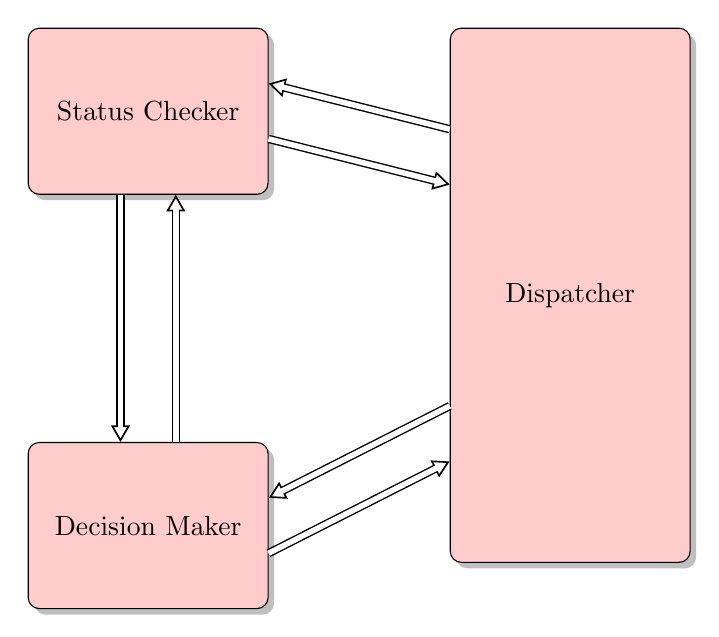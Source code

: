 \begin{tikzpicture}
  \usetikzlibrary{arrows, shadows, decorations.markings}
  \tikzstyle{vecArrow} = [thick, decoration={markings,mark=at position
	1 with {\arrow[semithick]{open triangle 60}}},
	double distance=1.4pt, shorten >= 5.5pt, preaction = {decorate},
	postaction = {draw,line width=2pt, white,shorten >= 4.5pt}
  ]
  \tikzstyle{component} = [draw,text centered,rounded corners,drop
  shadow,text width=8em,fill=red!20,minimum height=6em]
  \tikzstyle{dispatcher} = [component,minimum height=19.3em]

  % Define distances for bordering
  \def\blockdist{2.3}
  \def\edgedist{2.5}

  % Draw components
  \node[component](status-checker){Status Checker};
  \path (status-checker.north east)+(\blockdist,0) node[dispatcher, anchor=north west](dispatcher){Dispatcher};
  \path (status-checker.south)+(0,-4.2) node[component](decision-maker){Decision Maker};
  \draw[vecArrow] ([xshift=-10]status-checker.south) to ([xshift=-10]decision-maker.north);
  \draw[vecArrow] ([xshift=10]decision-maker.north) to ([xshift=10]status-checker.south);

  %Draw interaction arrows
  \def\composhift{50}
  \draw[vecArrow] ([yshift=-10]status-checker.east) to ([yshift=-10+\composhift]dispatcher.west);
  \draw[vecArrow] ([yshift=10+\composhift]dispatcher.west) to([yshift=10]status-checker.east);

  \draw[vecArrow] ([yshift=-10]decision-maker.east) to ([yshift=-10-\composhift]dispatcher.west);
  \draw[vecArrow] ([yshift=10-\composhift]dispatcher.west) to ([yshift=10]decision-maker.east) ;
\end{tikzpicture}
